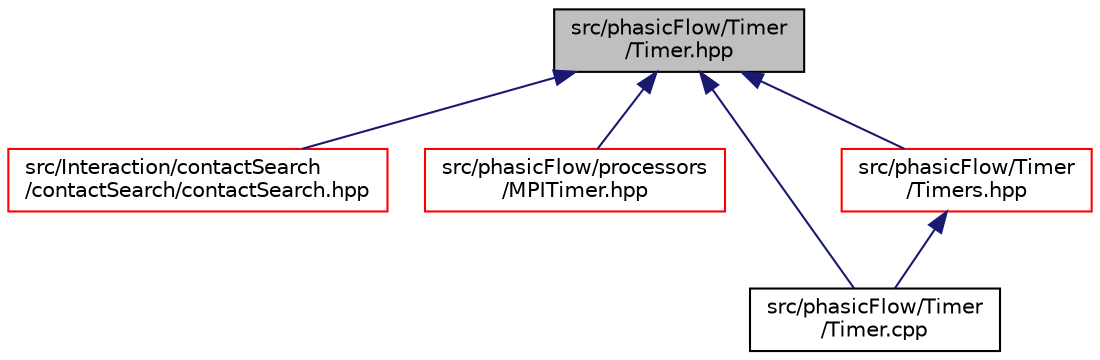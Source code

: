 digraph "src/phasicFlow/Timer/Timer.hpp"
{
 // LATEX_PDF_SIZE
  edge [fontname="Helvetica",fontsize="10",labelfontname="Helvetica",labelfontsize="10"];
  node [fontname="Helvetica",fontsize="10",shape=record];
  Node1 [label="src/phasicFlow/Timer\l/Timer.hpp",height=0.2,width=0.4,color="black", fillcolor="grey75", style="filled", fontcolor="black",tooltip=" "];
  Node1 -> Node2 [dir="back",color="midnightblue",fontsize="10",style="solid",fontname="Helvetica"];
  Node2 [label="src/Interaction/contactSearch\l/contactSearch/contactSearch.hpp",height=0.2,width=0.4,color="red", fillcolor="white", style="filled",URL="$contactSearch_8hpp.html",tooltip=" "];
  Node1 -> Node20 [dir="back",color="midnightblue",fontsize="10",style="solid",fontname="Helvetica"];
  Node20 [label="src/phasicFlow/processors\l/MPITimer.hpp",height=0.2,width=0.4,color="red", fillcolor="white", style="filled",URL="$MPITimer_8hpp.html",tooltip=" "];
  Node1 -> Node22 [dir="back",color="midnightblue",fontsize="10",style="solid",fontname="Helvetica"];
  Node22 [label="src/phasicFlow/Timer\l/Timer.cpp",height=0.2,width=0.4,color="black", fillcolor="white", style="filled",URL="$Timer_8cpp.html",tooltip=" "];
  Node1 -> Node23 [dir="back",color="midnightblue",fontsize="10",style="solid",fontname="Helvetica"];
  Node23 [label="src/phasicFlow/Timer\l/Timers.hpp",height=0.2,width=0.4,color="red", fillcolor="white", style="filled",URL="$Timers_8hpp.html",tooltip=" "];
  Node23 -> Node22 [dir="back",color="midnightblue",fontsize="10",style="solid",fontname="Helvetica"];
}
